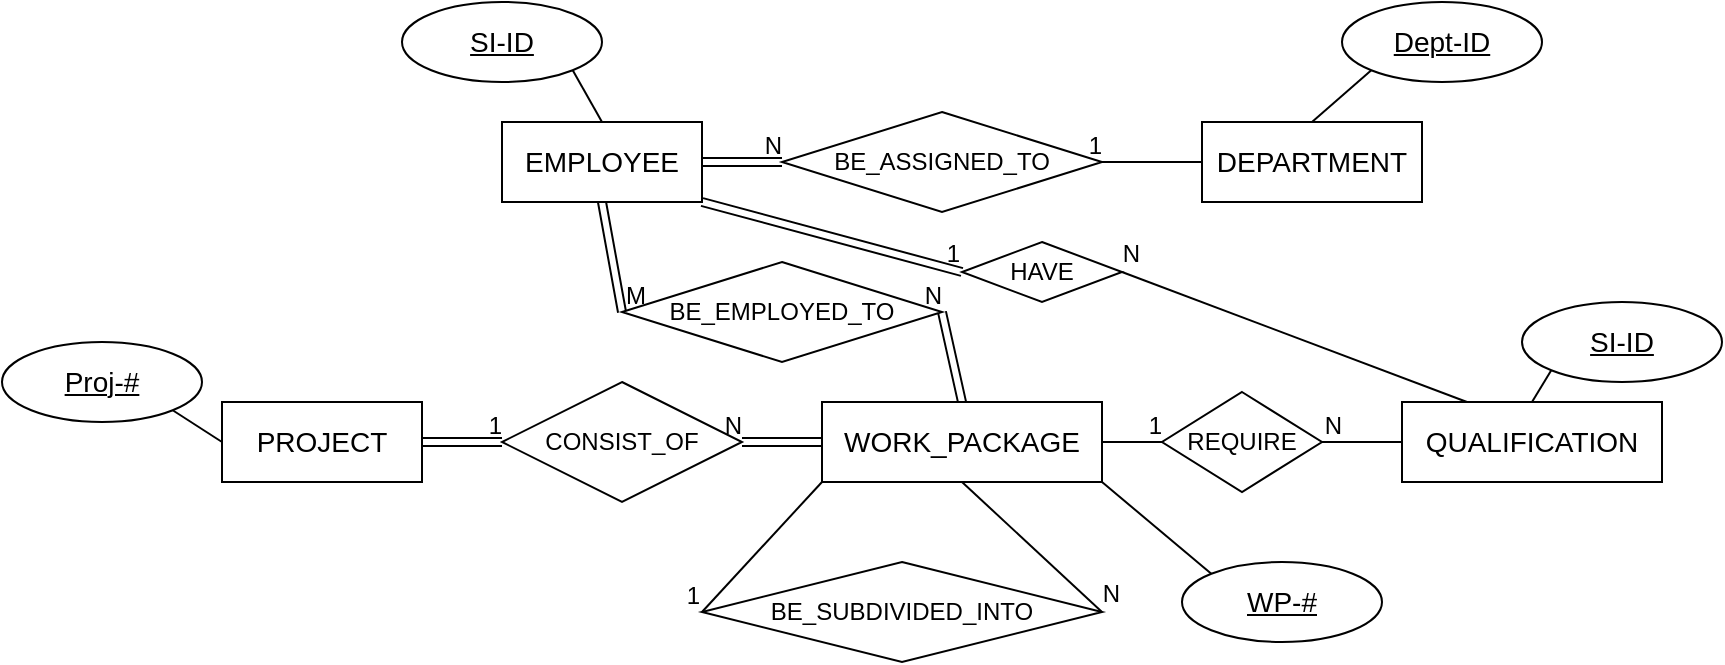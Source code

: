 <mxfile version="15.2.9" type="github">
  <diagram id="R2lEEEUBdFMjLlhIrx00" name="Page-1">
    <mxGraphModel dx="2031" dy="1191" grid="1" gridSize="10" guides="1" tooltips="1" connect="1" arrows="1" fold="1" page="1" pageScale="1" pageWidth="850" pageHeight="1100" math="0" shadow="0" extFonts="Permanent Marker^https://fonts.googleapis.com/css?family=Permanent+Marker">
      <root>
        <mxCell id="0" />
        <mxCell id="1" parent="0" />
        <mxCell id="LiRoEZEVJcAlcfNundAd-1" value="&lt;font style=&quot;font-size: 14px&quot;&gt;PROJECT&lt;/font&gt;" style="whiteSpace=wrap;html=1;align=center;" vertex="1" parent="1">
          <mxGeometry x="320" y="330" width="100" height="40" as="geometry" />
        </mxCell>
        <mxCell id="LiRoEZEVJcAlcfNundAd-3" value="&lt;span style=&quot;font-size: 14px&quot;&gt;WORK_PACKAGE&lt;/span&gt;" style="whiteSpace=wrap;html=1;align=center;" vertex="1" parent="1">
          <mxGeometry x="620" y="330" width="140" height="40" as="geometry" />
        </mxCell>
        <mxCell id="LiRoEZEVJcAlcfNundAd-5" value="BE_SUBDIVIDED_INTO" style="shape=rhombus;perimeter=rhombusPerimeter;whiteSpace=wrap;html=1;align=center;" vertex="1" parent="1">
          <mxGeometry x="560" y="410" width="200" height="50" as="geometry" />
        </mxCell>
        <mxCell id="LiRoEZEVJcAlcfNundAd-6" value="&lt;font style=&quot;font-size: 14px&quot;&gt;EMPLOYEE&lt;/font&gt;" style="whiteSpace=wrap;html=1;align=center;" vertex="1" parent="1">
          <mxGeometry x="460" y="190" width="100" height="40" as="geometry" />
        </mxCell>
        <mxCell id="LiRoEZEVJcAlcfNundAd-7" value="&lt;font style=&quot;font-size: 14px&quot;&gt;QUALIFICATION&lt;/font&gt;" style="whiteSpace=wrap;html=1;align=center;" vertex="1" parent="1">
          <mxGeometry x="910" y="330" width="130" height="40" as="geometry" />
        </mxCell>
        <mxCell id="LiRoEZEVJcAlcfNundAd-8" value="&lt;font style=&quot;font-size: 14px&quot;&gt;DEPARTMENT&lt;/font&gt;" style="whiteSpace=wrap;html=1;align=center;" vertex="1" parent="1">
          <mxGeometry x="810" y="190" width="110" height="40" as="geometry" />
        </mxCell>
        <mxCell id="LiRoEZEVJcAlcfNundAd-10" value="&lt;span style=&quot;font-size: 14px&quot;&gt;Proj-#&lt;/span&gt;" style="ellipse;whiteSpace=wrap;html=1;align=center;fontStyle=4;" vertex="1" parent="1">
          <mxGeometry x="210" y="300" width="100" height="40" as="geometry" />
        </mxCell>
        <mxCell id="LiRoEZEVJcAlcfNundAd-11" value="" style="endArrow=none;html=1;rounded=0;exitX=1;exitY=1;exitDx=0;exitDy=0;entryX=0;entryY=0.5;entryDx=0;entryDy=0;" edge="1" parent="1" source="LiRoEZEVJcAlcfNundAd-10" target="LiRoEZEVJcAlcfNundAd-1">
          <mxGeometry relative="1" as="geometry">
            <mxPoint x="730" y="370" as="sourcePoint" />
            <mxPoint x="890" y="370" as="targetPoint" />
          </mxGeometry>
        </mxCell>
        <mxCell id="LiRoEZEVJcAlcfNundAd-12" value="&lt;span style=&quot;font-size: 14px&quot;&gt;WP-#&lt;/span&gt;" style="ellipse;whiteSpace=wrap;html=1;align=center;fontStyle=4;" vertex="1" parent="1">
          <mxGeometry x="800" y="410" width="100" height="40" as="geometry" />
        </mxCell>
        <mxCell id="LiRoEZEVJcAlcfNundAd-13" value="" style="endArrow=none;html=1;rounded=0;entryX=0;entryY=0;entryDx=0;entryDy=0;exitX=1;exitY=1;exitDx=0;exitDy=0;" edge="1" parent="1" source="LiRoEZEVJcAlcfNundAd-3" target="LiRoEZEVJcAlcfNundAd-12">
          <mxGeometry relative="1" as="geometry">
            <mxPoint x="720" y="410" as="sourcePoint" />
            <mxPoint x="370" y="390" as="targetPoint" />
          </mxGeometry>
        </mxCell>
        <mxCell id="LiRoEZEVJcAlcfNundAd-14" value="CONSIST_OF" style="shape=rhombus;perimeter=rhombusPerimeter;whiteSpace=wrap;html=1;align=center;" vertex="1" parent="1">
          <mxGeometry x="460" y="320" width="120" height="60" as="geometry" />
        </mxCell>
        <mxCell id="LiRoEZEVJcAlcfNundAd-15" value="" style="shape=link;html=1;rounded=0;exitX=1;exitY=0.5;exitDx=0;exitDy=0;entryX=0;entryY=0.5;entryDx=0;entryDy=0;" edge="1" parent="1" source="LiRoEZEVJcAlcfNundAd-1" target="LiRoEZEVJcAlcfNundAd-14">
          <mxGeometry relative="1" as="geometry">
            <mxPoint x="730" y="410" as="sourcePoint" />
            <mxPoint x="890" y="410" as="targetPoint" />
          </mxGeometry>
        </mxCell>
        <mxCell id="LiRoEZEVJcAlcfNundAd-16" value="1" style="resizable=0;html=1;align=right;verticalAlign=bottom;" connectable="0" vertex="1" parent="LiRoEZEVJcAlcfNundAd-15">
          <mxGeometry x="1" relative="1" as="geometry" />
        </mxCell>
        <mxCell id="LiRoEZEVJcAlcfNundAd-17" value="" style="shape=link;html=1;rounded=0;entryX=1;entryY=0.5;entryDx=0;entryDy=0;exitX=0;exitY=0.5;exitDx=0;exitDy=0;" edge="1" parent="1" source="LiRoEZEVJcAlcfNundAd-3" target="LiRoEZEVJcAlcfNundAd-14">
          <mxGeometry relative="1" as="geometry">
            <mxPoint x="930" y="410" as="sourcePoint" />
            <mxPoint x="1090" y="410" as="targetPoint" />
          </mxGeometry>
        </mxCell>
        <mxCell id="LiRoEZEVJcAlcfNundAd-18" value="N" style="resizable=0;html=1;align=right;verticalAlign=bottom;" connectable="0" vertex="1" parent="LiRoEZEVJcAlcfNundAd-17">
          <mxGeometry x="1" relative="1" as="geometry" />
        </mxCell>
        <mxCell id="LiRoEZEVJcAlcfNundAd-19" value="" style="endArrow=none;html=1;rounded=0;exitX=0;exitY=1;exitDx=0;exitDy=0;entryX=0;entryY=0.5;entryDx=0;entryDy=0;" edge="1" parent="1" source="LiRoEZEVJcAlcfNundAd-3" target="LiRoEZEVJcAlcfNundAd-5">
          <mxGeometry relative="1" as="geometry">
            <mxPoint x="760" y="440" as="sourcePoint" />
            <mxPoint x="920" y="440" as="targetPoint" />
          </mxGeometry>
        </mxCell>
        <mxCell id="LiRoEZEVJcAlcfNundAd-20" value="1" style="resizable=0;html=1;align=right;verticalAlign=bottom;" connectable="0" vertex="1" parent="LiRoEZEVJcAlcfNundAd-19">
          <mxGeometry x="1" relative="1" as="geometry" />
        </mxCell>
        <mxCell id="LiRoEZEVJcAlcfNundAd-21" value="" style="endArrow=none;html=1;rounded=0;entryX=1;entryY=0.5;entryDx=0;entryDy=0;exitX=0.5;exitY=1;exitDx=0;exitDy=0;" edge="1" parent="1" source="LiRoEZEVJcAlcfNundAd-3" target="LiRoEZEVJcAlcfNundAd-5">
          <mxGeometry relative="1" as="geometry">
            <mxPoint x="960" y="410" as="sourcePoint" />
            <mxPoint x="1120" y="410" as="targetPoint" />
          </mxGeometry>
        </mxCell>
        <mxCell id="LiRoEZEVJcAlcfNundAd-22" value="N" style="resizable=0;html=1;align=right;verticalAlign=bottom;" connectable="0" vertex="1" parent="LiRoEZEVJcAlcfNundAd-21">
          <mxGeometry x="1" relative="1" as="geometry">
            <mxPoint x="10" as="offset" />
          </mxGeometry>
        </mxCell>
        <mxCell id="LiRoEZEVJcAlcfNundAd-23" value="&lt;span style=&quot;font-size: 14px&quot;&gt;SI-ID&lt;/span&gt;" style="ellipse;whiteSpace=wrap;html=1;align=center;fontStyle=4;" vertex="1" parent="1">
          <mxGeometry x="410" y="130" width="100" height="40" as="geometry" />
        </mxCell>
        <mxCell id="LiRoEZEVJcAlcfNundAd-24" value="" style="endArrow=none;html=1;rounded=0;exitX=1;exitY=1;exitDx=0;exitDy=0;entryX=0.5;entryY=0;entryDx=0;entryDy=0;" edge="1" parent="1" source="LiRoEZEVJcAlcfNundAd-23" target="LiRoEZEVJcAlcfNundAd-6">
          <mxGeometry relative="1" as="geometry">
            <mxPoint x="305.355" y="344.142" as="sourcePoint" />
            <mxPoint x="330" y="360" as="targetPoint" />
          </mxGeometry>
        </mxCell>
        <mxCell id="LiRoEZEVJcAlcfNundAd-26" value="BE_EMPLOYED_TO" style="shape=rhombus;perimeter=rhombusPerimeter;whiteSpace=wrap;html=1;align=center;" vertex="1" parent="1">
          <mxGeometry x="520" y="260" width="160" height="50" as="geometry" />
        </mxCell>
        <mxCell id="LiRoEZEVJcAlcfNundAd-27" value="" style="shape=link;html=1;rounded=0;entryX=0.5;entryY=1;entryDx=0;entryDy=0;exitX=0;exitY=0.5;exitDx=0;exitDy=0;" edge="1" parent="1" source="LiRoEZEVJcAlcfNundAd-26" target="LiRoEZEVJcAlcfNundAd-6">
          <mxGeometry relative="1" as="geometry">
            <mxPoint x="670" y="370" as="sourcePoint" />
            <mxPoint x="830" y="370" as="targetPoint" />
          </mxGeometry>
        </mxCell>
        <mxCell id="LiRoEZEVJcAlcfNundAd-28" value="M" style="resizable=0;html=1;align=left;verticalAlign=bottom;" connectable="0" vertex="1" parent="LiRoEZEVJcAlcfNundAd-27">
          <mxGeometry x="-1" relative="1" as="geometry" />
        </mxCell>
        <mxCell id="LiRoEZEVJcAlcfNundAd-30" value="" style="shape=link;html=1;rounded=0;entryX=1;entryY=0.5;entryDx=0;entryDy=0;exitX=0.5;exitY=0;exitDx=0;exitDy=0;" edge="1" parent="1" source="LiRoEZEVJcAlcfNundAd-3" target="LiRoEZEVJcAlcfNundAd-26">
          <mxGeometry relative="1" as="geometry">
            <mxPoint x="810" y="360" as="sourcePoint" />
            <mxPoint x="970" y="360" as="targetPoint" />
          </mxGeometry>
        </mxCell>
        <mxCell id="LiRoEZEVJcAlcfNundAd-31" value="N" style="resizable=0;html=1;align=right;verticalAlign=bottom;" connectable="0" vertex="1" parent="LiRoEZEVJcAlcfNundAd-30">
          <mxGeometry x="1" relative="1" as="geometry" />
        </mxCell>
        <mxCell id="LiRoEZEVJcAlcfNundAd-32" value="&lt;span style=&quot;font-size: 14px&quot;&gt;SI-ID&lt;/span&gt;" style="ellipse;whiteSpace=wrap;html=1;align=center;fontStyle=4;" vertex="1" parent="1">
          <mxGeometry x="970" y="280" width="100" height="40" as="geometry" />
        </mxCell>
        <mxCell id="LiRoEZEVJcAlcfNundAd-33" value="" style="endArrow=none;html=1;rounded=0;exitX=0;exitY=1;exitDx=0;exitDy=0;entryX=0.5;entryY=0;entryDx=0;entryDy=0;" edge="1" parent="1" source="LiRoEZEVJcAlcfNundAd-32" target="LiRoEZEVJcAlcfNundAd-7">
          <mxGeometry relative="1" as="geometry">
            <mxPoint x="465.233" y="194.191" as="sourcePoint" />
            <mxPoint x="490" y="230" as="targetPoint" />
          </mxGeometry>
        </mxCell>
        <mxCell id="LiRoEZEVJcAlcfNundAd-34" value="HAVE" style="shape=rhombus;perimeter=rhombusPerimeter;whiteSpace=wrap;html=1;align=center;" vertex="1" parent="1">
          <mxGeometry x="690" y="250" width="80" height="30" as="geometry" />
        </mxCell>
        <mxCell id="LiRoEZEVJcAlcfNundAd-35" value="" style="shape=link;html=1;rounded=0;exitX=1;exitY=1;exitDx=0;exitDy=0;entryX=0;entryY=0.5;entryDx=0;entryDy=0;" edge="1" parent="1" source="LiRoEZEVJcAlcfNundAd-6" target="LiRoEZEVJcAlcfNundAd-34">
          <mxGeometry relative="1" as="geometry">
            <mxPoint x="430" y="360" as="sourcePoint" />
            <mxPoint x="470" y="360" as="targetPoint" />
          </mxGeometry>
        </mxCell>
        <mxCell id="LiRoEZEVJcAlcfNundAd-36" value="1" style="resizable=0;html=1;align=right;verticalAlign=bottom;" connectable="0" vertex="1" parent="LiRoEZEVJcAlcfNundAd-35">
          <mxGeometry x="1" relative="1" as="geometry" />
        </mxCell>
        <mxCell id="LiRoEZEVJcAlcfNundAd-39" value="" style="endArrow=none;html=1;rounded=0;entryX=1;entryY=0.5;entryDx=0;entryDy=0;exitX=0.25;exitY=0;exitDx=0;exitDy=0;" edge="1" parent="1" source="LiRoEZEVJcAlcfNundAd-7" target="LiRoEZEVJcAlcfNundAd-34">
          <mxGeometry relative="1" as="geometry">
            <mxPoint x="700" y="380" as="sourcePoint" />
            <mxPoint x="770" y="445" as="targetPoint" />
          </mxGeometry>
        </mxCell>
        <mxCell id="LiRoEZEVJcAlcfNundAd-40" value="N" style="resizable=0;html=1;align=right;verticalAlign=bottom;" connectable="0" vertex="1" parent="LiRoEZEVJcAlcfNundAd-39">
          <mxGeometry x="1" relative="1" as="geometry">
            <mxPoint x="10" as="offset" />
          </mxGeometry>
        </mxCell>
        <mxCell id="LiRoEZEVJcAlcfNundAd-41" value="&lt;span style=&quot;font-size: 14px&quot;&gt;Dept-ID&lt;/span&gt;" style="ellipse;whiteSpace=wrap;html=1;align=center;fontStyle=4;" vertex="1" parent="1">
          <mxGeometry x="880" y="130" width="100" height="40" as="geometry" />
        </mxCell>
        <mxCell id="LiRoEZEVJcAlcfNundAd-42" value="" style="endArrow=none;html=1;rounded=0;entryX=0;entryY=1;entryDx=0;entryDy=0;exitX=0.5;exitY=0;exitDx=0;exitDy=0;" edge="1" parent="1" source="LiRoEZEVJcAlcfNundAd-8" target="LiRoEZEVJcAlcfNundAd-41">
          <mxGeometry relative="1" as="geometry">
            <mxPoint x="990" y="440" as="sourcePoint" />
            <mxPoint x="1150" y="440" as="targetPoint" />
          </mxGeometry>
        </mxCell>
        <mxCell id="LiRoEZEVJcAlcfNundAd-43" value="BE_ASSIGNED_TO" style="shape=rhombus;perimeter=rhombusPerimeter;whiteSpace=wrap;html=1;align=center;" vertex="1" parent="1">
          <mxGeometry x="600" y="185" width="160" height="50" as="geometry" />
        </mxCell>
        <mxCell id="LiRoEZEVJcAlcfNundAd-46" value="" style="shape=link;html=1;rounded=0;entryX=0;entryY=0.5;entryDx=0;entryDy=0;exitX=1;exitY=0.5;exitDx=0;exitDy=0;" edge="1" parent="1" source="LiRoEZEVJcAlcfNundAd-6" target="LiRoEZEVJcAlcfNundAd-43">
          <mxGeometry relative="1" as="geometry">
            <mxPoint x="630" y="360" as="sourcePoint" />
            <mxPoint x="590" y="360" as="targetPoint" />
          </mxGeometry>
        </mxCell>
        <mxCell id="LiRoEZEVJcAlcfNundAd-47" value="N" style="resizable=0;html=1;align=right;verticalAlign=bottom;" connectable="0" vertex="1" parent="LiRoEZEVJcAlcfNundAd-46">
          <mxGeometry x="1" relative="1" as="geometry" />
        </mxCell>
        <mxCell id="LiRoEZEVJcAlcfNundAd-48" value="" style="endArrow=none;html=1;rounded=0;entryX=1;entryY=0.5;entryDx=0;entryDy=0;exitX=0;exitY=0.5;exitDx=0;exitDy=0;" edge="1" parent="1" source="LiRoEZEVJcAlcfNundAd-8" target="LiRoEZEVJcAlcfNundAd-43">
          <mxGeometry relative="1" as="geometry">
            <mxPoint x="880" y="260" as="sourcePoint" />
            <mxPoint x="1040" y="260" as="targetPoint" />
          </mxGeometry>
        </mxCell>
        <mxCell id="LiRoEZEVJcAlcfNundAd-49" value="1" style="resizable=0;html=1;align=right;verticalAlign=bottom;" connectable="0" vertex="1" parent="LiRoEZEVJcAlcfNundAd-48">
          <mxGeometry x="1" relative="1" as="geometry" />
        </mxCell>
        <mxCell id="LiRoEZEVJcAlcfNundAd-50" value="REQUIRE" style="shape=rhombus;perimeter=rhombusPerimeter;whiteSpace=wrap;html=1;align=center;" vertex="1" parent="1">
          <mxGeometry x="790" y="325" width="80" height="50" as="geometry" />
        </mxCell>
        <mxCell id="LiRoEZEVJcAlcfNundAd-51" value="" style="endArrow=none;html=1;rounded=0;exitX=1;exitY=0.5;exitDx=0;exitDy=0;entryX=0;entryY=0.5;entryDx=0;entryDy=0;" edge="1" parent="1" source="LiRoEZEVJcAlcfNundAd-3" target="LiRoEZEVJcAlcfNundAd-50">
          <mxGeometry relative="1" as="geometry">
            <mxPoint x="930" y="450" as="sourcePoint" />
            <mxPoint x="1090" y="450" as="targetPoint" />
          </mxGeometry>
        </mxCell>
        <mxCell id="LiRoEZEVJcAlcfNundAd-52" value="1" style="resizable=0;html=1;align=right;verticalAlign=bottom;" connectable="0" vertex="1" parent="LiRoEZEVJcAlcfNundAd-51">
          <mxGeometry x="1" relative="1" as="geometry" />
        </mxCell>
        <mxCell id="LiRoEZEVJcAlcfNundAd-53" value="" style="endArrow=none;html=1;rounded=0;entryX=1;entryY=0.5;entryDx=0;entryDy=0;exitX=0;exitY=0.5;exitDx=0;exitDy=0;" edge="1" parent="1" source="LiRoEZEVJcAlcfNundAd-7" target="LiRoEZEVJcAlcfNundAd-50">
          <mxGeometry relative="1" as="geometry">
            <mxPoint x="930" y="450" as="sourcePoint" />
            <mxPoint x="1090" y="450" as="targetPoint" />
          </mxGeometry>
        </mxCell>
        <mxCell id="LiRoEZEVJcAlcfNundAd-54" value="N" style="resizable=0;html=1;align=right;verticalAlign=bottom;" connectable="0" vertex="1" parent="LiRoEZEVJcAlcfNundAd-53">
          <mxGeometry x="1" relative="1" as="geometry">
            <mxPoint x="10" as="offset" />
          </mxGeometry>
        </mxCell>
      </root>
    </mxGraphModel>
  </diagram>
</mxfile>
